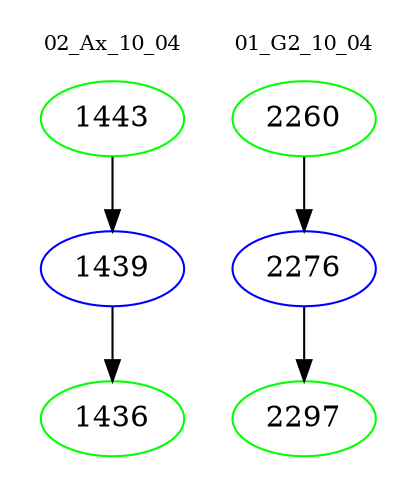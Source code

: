 digraph{
subgraph cluster_0 {
color = white
label = "02_Ax_10_04";
fontsize=10;
T0_1443 [label="1443", color="green"]
T0_1443 -> T0_1439 [color="black"]
T0_1439 [label="1439", color="blue"]
T0_1439 -> T0_1436 [color="black"]
T0_1436 [label="1436", color="green"]
}
subgraph cluster_1 {
color = white
label = "01_G2_10_04";
fontsize=10;
T1_2260 [label="2260", color="green"]
T1_2260 -> T1_2276 [color="black"]
T1_2276 [label="2276", color="blue"]
T1_2276 -> T1_2297 [color="black"]
T1_2297 [label="2297", color="green"]
}
}
